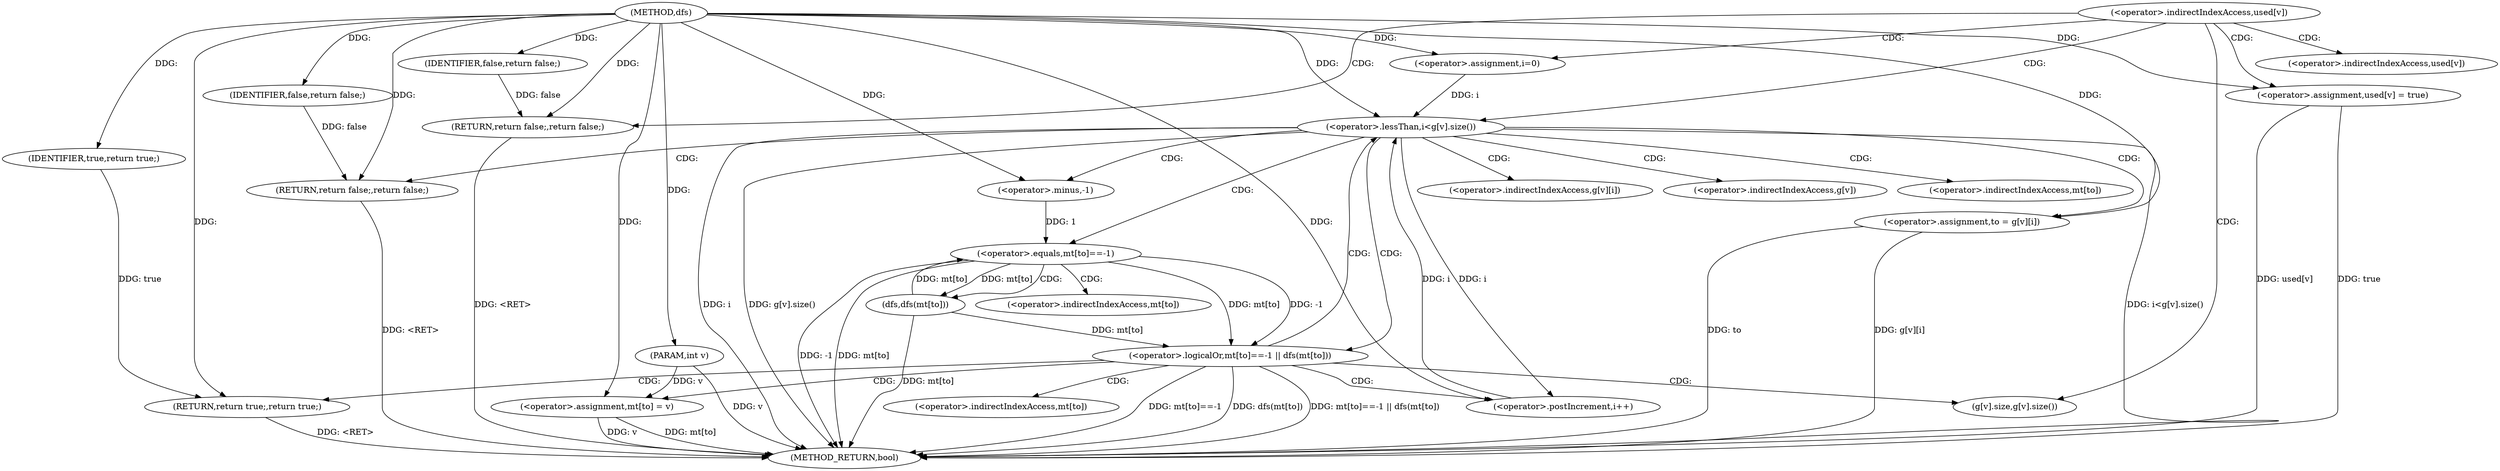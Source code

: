 digraph "dfs" {  
"1000149" [label = "(METHOD,dfs)" ]
"1000204" [label = "(METHOD_RETURN,bool)" ]
"1000150" [label = "(PARAM,int v)" ]
"1000158" [label = "(<operator>.assignment,used[v] = true)" ]
"1000202" [label = "(RETURN,return false;,return false;)" ]
"1000156" [label = "(RETURN,return false;,return false;)" ]
"1000165" [label = "(<operator>.assignment,i=0)" ]
"1000168" [label = "(<operator>.lessThan,i<g[v].size())" ]
"1000171" [label = "(<operator>.postIncrement,i++)" ]
"1000203" [label = "(IDENTIFIER,false,return false;)" ]
"1000157" [label = "(IDENTIFIER,false,return false;)" ]
"1000175" [label = "(<operator>.assignment,to = g[v][i])" ]
"1000183" [label = "(<operator>.logicalOr,mt[to]==-1 || dfs(mt[to]))" ]
"1000195" [label = "(<operator>.assignment,mt[to] = v)" ]
"1000200" [label = "(RETURN,return true;,return true;)" ]
"1000184" [label = "(<operator>.equals,mt[to]==-1)" ]
"1000190" [label = "(dfs,dfs(mt[to]))" ]
"1000201" [label = "(IDENTIFIER,true,return true;)" ]
"1000188" [label = "(<operator>.minus,-1)" ]
"1000153" [label = "(<operator>.indirectIndexAccess,used[v])" ]
"1000159" [label = "(<operator>.indirectIndexAccess,used[v])" ]
"1000170" [label = "(g[v].size,g[v].size())" ]
"1000177" [label = "(<operator>.indirectIndexAccess,g[v][i])" ]
"1000178" [label = "(<operator>.indirectIndexAccess,g[v])" ]
"1000185" [label = "(<operator>.indirectIndexAccess,mt[to])" ]
"1000191" [label = "(<operator>.indirectIndexAccess,mt[to])" ]
"1000196" [label = "(<operator>.indirectIndexAccess,mt[to])" ]
  "1000150" -> "1000204"  [ label = "DDG: v"] 
  "1000158" -> "1000204"  [ label = "DDG: used[v]"] 
  "1000168" -> "1000204"  [ label = "DDG: i"] 
  "1000168" -> "1000204"  [ label = "DDG: g[v].size()"] 
  "1000168" -> "1000204"  [ label = "DDG: i<g[v].size()"] 
  "1000175" -> "1000204"  [ label = "DDG: to"] 
  "1000175" -> "1000204"  [ label = "DDG: g[v][i]"] 
  "1000184" -> "1000204"  [ label = "DDG: mt[to]"] 
  "1000184" -> "1000204"  [ label = "DDG: -1"] 
  "1000183" -> "1000204"  [ label = "DDG: mt[to]==-1"] 
  "1000190" -> "1000204"  [ label = "DDG: mt[to]"] 
  "1000183" -> "1000204"  [ label = "DDG: dfs(mt[to])"] 
  "1000183" -> "1000204"  [ label = "DDG: mt[to]==-1 || dfs(mt[to])"] 
  "1000195" -> "1000204"  [ label = "DDG: mt[to]"] 
  "1000195" -> "1000204"  [ label = "DDG: v"] 
  "1000200" -> "1000204"  [ label = "DDG: <RET>"] 
  "1000156" -> "1000204"  [ label = "DDG: <RET>"] 
  "1000202" -> "1000204"  [ label = "DDG: <RET>"] 
  "1000158" -> "1000204"  [ label = "DDG: true"] 
  "1000149" -> "1000150"  [ label = "DDG: "] 
  "1000149" -> "1000158"  [ label = "DDG: "] 
  "1000203" -> "1000202"  [ label = "DDG: false"] 
  "1000149" -> "1000202"  [ label = "DDG: "] 
  "1000157" -> "1000156"  [ label = "DDG: false"] 
  "1000149" -> "1000156"  [ label = "DDG: "] 
  "1000149" -> "1000165"  [ label = "DDG: "] 
  "1000149" -> "1000203"  [ label = "DDG: "] 
  "1000149" -> "1000157"  [ label = "DDG: "] 
  "1000165" -> "1000168"  [ label = "DDG: i"] 
  "1000171" -> "1000168"  [ label = "DDG: i"] 
  "1000149" -> "1000168"  [ label = "DDG: "] 
  "1000168" -> "1000171"  [ label = "DDG: i"] 
  "1000149" -> "1000171"  [ label = "DDG: "] 
  "1000149" -> "1000175"  [ label = "DDG: "] 
  "1000184" -> "1000183"  [ label = "DDG: -1"] 
  "1000184" -> "1000183"  [ label = "DDG: mt[to]"] 
  "1000190" -> "1000183"  [ label = "DDG: mt[to]"] 
  "1000150" -> "1000195"  [ label = "DDG: v"] 
  "1000149" -> "1000195"  [ label = "DDG: "] 
  "1000201" -> "1000200"  [ label = "DDG: true"] 
  "1000149" -> "1000200"  [ label = "DDG: "] 
  "1000190" -> "1000184"  [ label = "DDG: mt[to]"] 
  "1000188" -> "1000184"  [ label = "DDG: 1"] 
  "1000184" -> "1000190"  [ label = "DDG: mt[to]"] 
  "1000149" -> "1000201"  [ label = "DDG: "] 
  "1000149" -> "1000188"  [ label = "DDG: "] 
  "1000153" -> "1000168"  [ label = "CDG: "] 
  "1000153" -> "1000159"  [ label = "CDG: "] 
  "1000153" -> "1000158"  [ label = "CDG: "] 
  "1000153" -> "1000156"  [ label = "CDG: "] 
  "1000153" -> "1000170"  [ label = "CDG: "] 
  "1000153" -> "1000165"  [ label = "CDG: "] 
  "1000168" -> "1000178"  [ label = "CDG: "] 
  "1000168" -> "1000188"  [ label = "CDG: "] 
  "1000168" -> "1000175"  [ label = "CDG: "] 
  "1000168" -> "1000202"  [ label = "CDG: "] 
  "1000168" -> "1000184"  [ label = "CDG: "] 
  "1000168" -> "1000177"  [ label = "CDG: "] 
  "1000168" -> "1000183"  [ label = "CDG: "] 
  "1000168" -> "1000185"  [ label = "CDG: "] 
  "1000183" -> "1000168"  [ label = "CDG: "] 
  "1000183" -> "1000200"  [ label = "CDG: "] 
  "1000183" -> "1000170"  [ label = "CDG: "] 
  "1000183" -> "1000171"  [ label = "CDG: "] 
  "1000183" -> "1000195"  [ label = "CDG: "] 
  "1000183" -> "1000196"  [ label = "CDG: "] 
  "1000184" -> "1000191"  [ label = "CDG: "] 
  "1000184" -> "1000190"  [ label = "CDG: "] 
}
